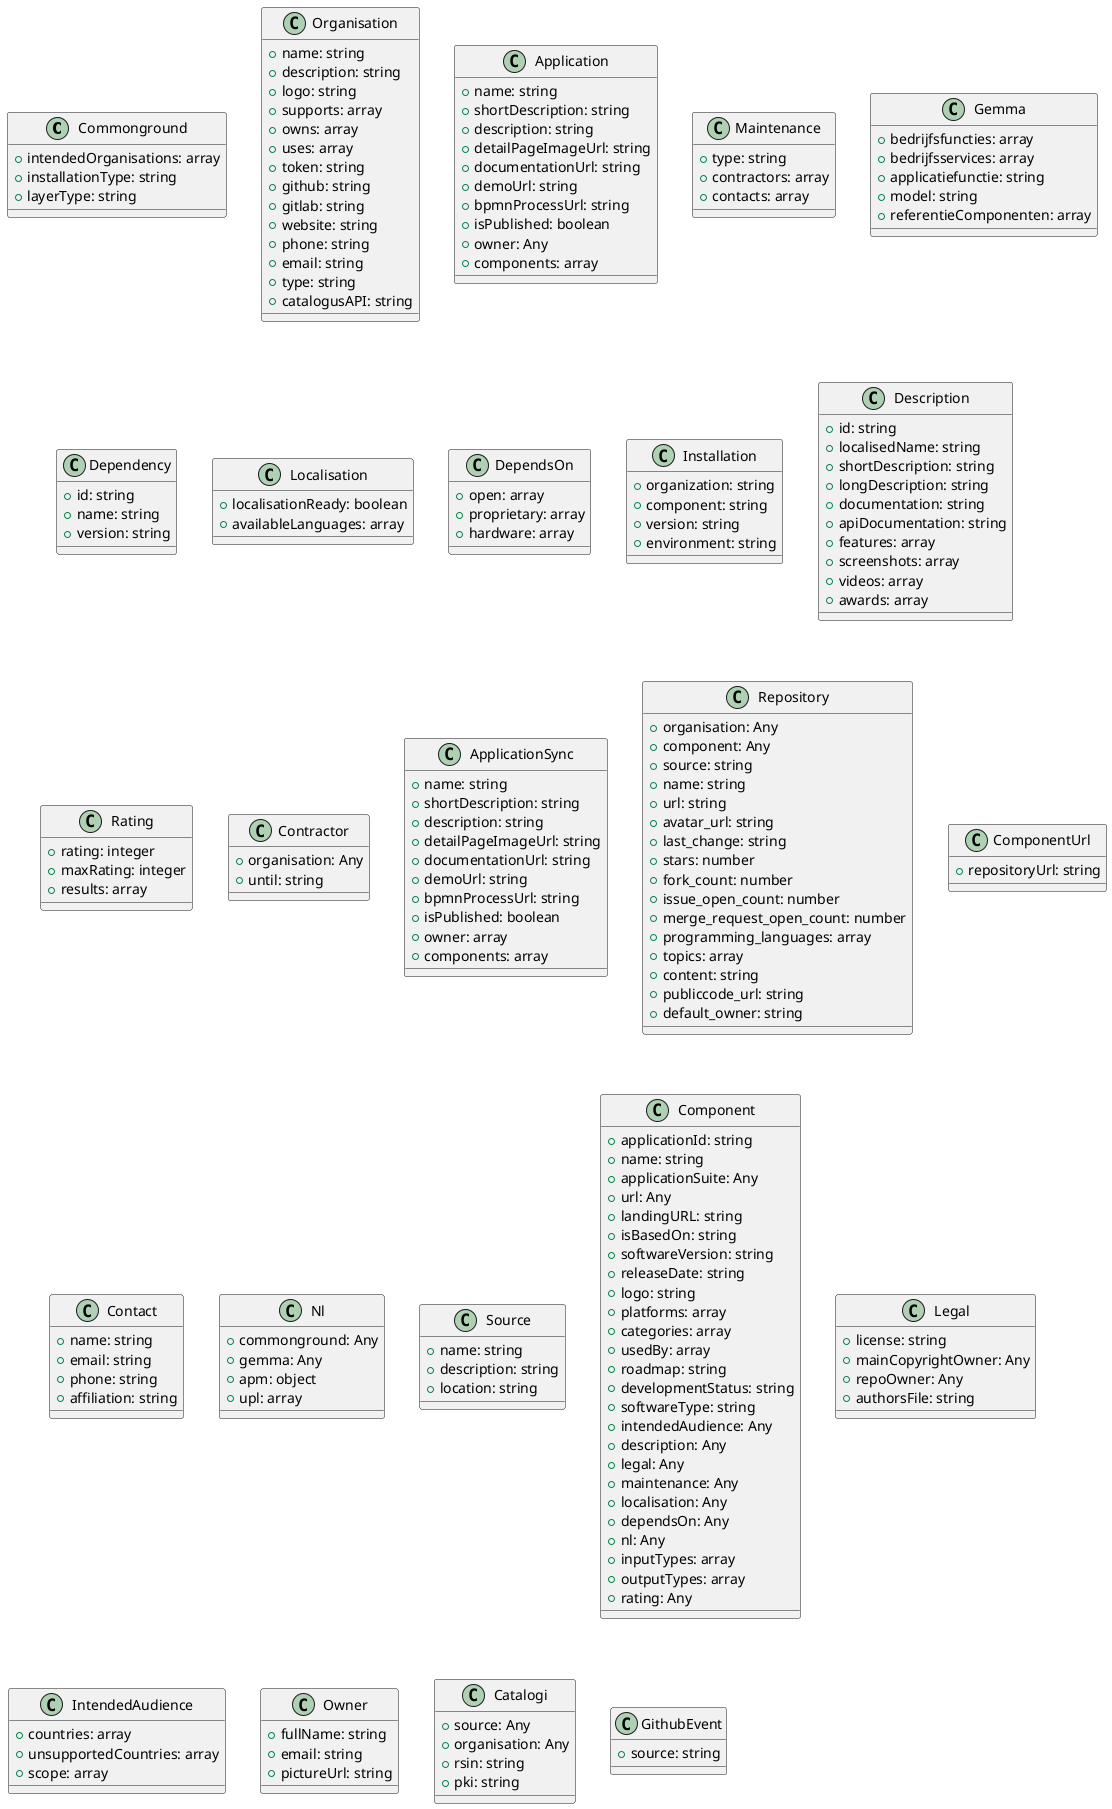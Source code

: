 @startuml
class Commonground {
  + intendedOrganisations: array
  + installationType: string
  + layerType: string
}
class Organisation {
  + name: string
  + description: string
  + logo: string
  + supports: array
  + owns: array
  + uses: array
  + token: string
  + github: string
  + gitlab: string
  + website: string
  + phone: string
  + email: string
  + type: string
  + catalogusAPI: string
}
class Application {
  + name: string
  + shortDescription: string
  + description: string
  + detailPageImageUrl: string
  + documentationUrl: string
  + demoUrl: string
  + bpmnProcessUrl: string
  + isPublished: boolean
  + owner: Any
  + components: array
}
class Maintenance {
  + type: string
  + contractors: array
  + contacts: array
}
class Gemma {
  + bedrijfsfuncties: array
  + bedrijfsservices: array
  + applicatiefunctie: string
  + model: string
  + referentieComponenten: array
}
class Dependency {
  + id: string
  + name: string
  + version: string
}
class Localisation {
  + localisationReady: boolean
  + availableLanguages: array
}
class DependsOn {
  + open: array
  + proprietary: array
  + hardware: array
}
class Installation {
  + organization: string
  + component: string
  + version: string
  + environment: string
}
class Description {
  + id: string
  + localisedName: string
  + shortDescription: string
  + longDescription: string
  + documentation: string
  + apiDocumentation: string
  + features: array
  + screenshots: array
  + videos: array
  + awards: array
}
class Rating {
  + rating: integer
  + maxRating: integer
  + results: array
}
class Contractor {
  + organisation: Any
  + until: string
}
class ApplicationSync {
  + name: string
  + shortDescription: string
  + description: string
  + detailPageImageUrl: string
  + documentationUrl: string
  + demoUrl: string
  + bpmnProcessUrl: string
  + isPublished: boolean
  + owner: array
  + components: array
}
class Repository {
  + organisation: Any
  + component: Any
  + source: string
  + name: string
  + url: string
  + avatar_url: string
  + last_change: string
  + stars: number
  + fork_count: number
  + issue_open_count: number
  + merge_request_open_count: number
  + programming_languages: array
  + topics: array
  + content: string
  + publiccode_url: string
  + default_owner: string
}
class ComponentUrl {
  + repositoryUrl: string
}
class Contact {
  + name: string
  + email: string
  + phone: string
  + affiliation: string
}
class Nl {
  + commonground: Any
  + gemma: Any
  + apm: object
  + upl: array
}
class Source {
  + name: string
  + description: string
  + location: string
}
class Component {
  + applicationId: string
  + name: string
  + applicationSuite: Any
  + url: Any
  + landingURL: string
  + isBasedOn: string
  + softwareVersion: string
  + releaseDate: string
  + logo: string
  + platforms: array
  + categories: array
  + usedBy: array
  + roadmap: string
  + developmentStatus: string
  + softwareType: string
  + intendedAudience: Any
  + description: Any
  + legal: Any
  + maintenance: Any
  + localisation: Any
  + dependsOn: Any
  + nl: Any
  + inputTypes: array
  + outputTypes: array
  + rating: Any
}
class Legal {
  + license: string
  + mainCopyrightOwner: Any
  + repoOwner: Any
  + authorsFile: string
}
class IntendedAudience {
  + countries: array
  + unsupportedCountries: array
  + scope: array
}
class Owner {
  + fullName: string
  + email: string
  + pictureUrl: string
}
class Catalogi {
  + source: Any
  + organisation: Any
  + rsin: string
  + pki: string
}
class GithubEvent {
  + source: string
}
@enduml
